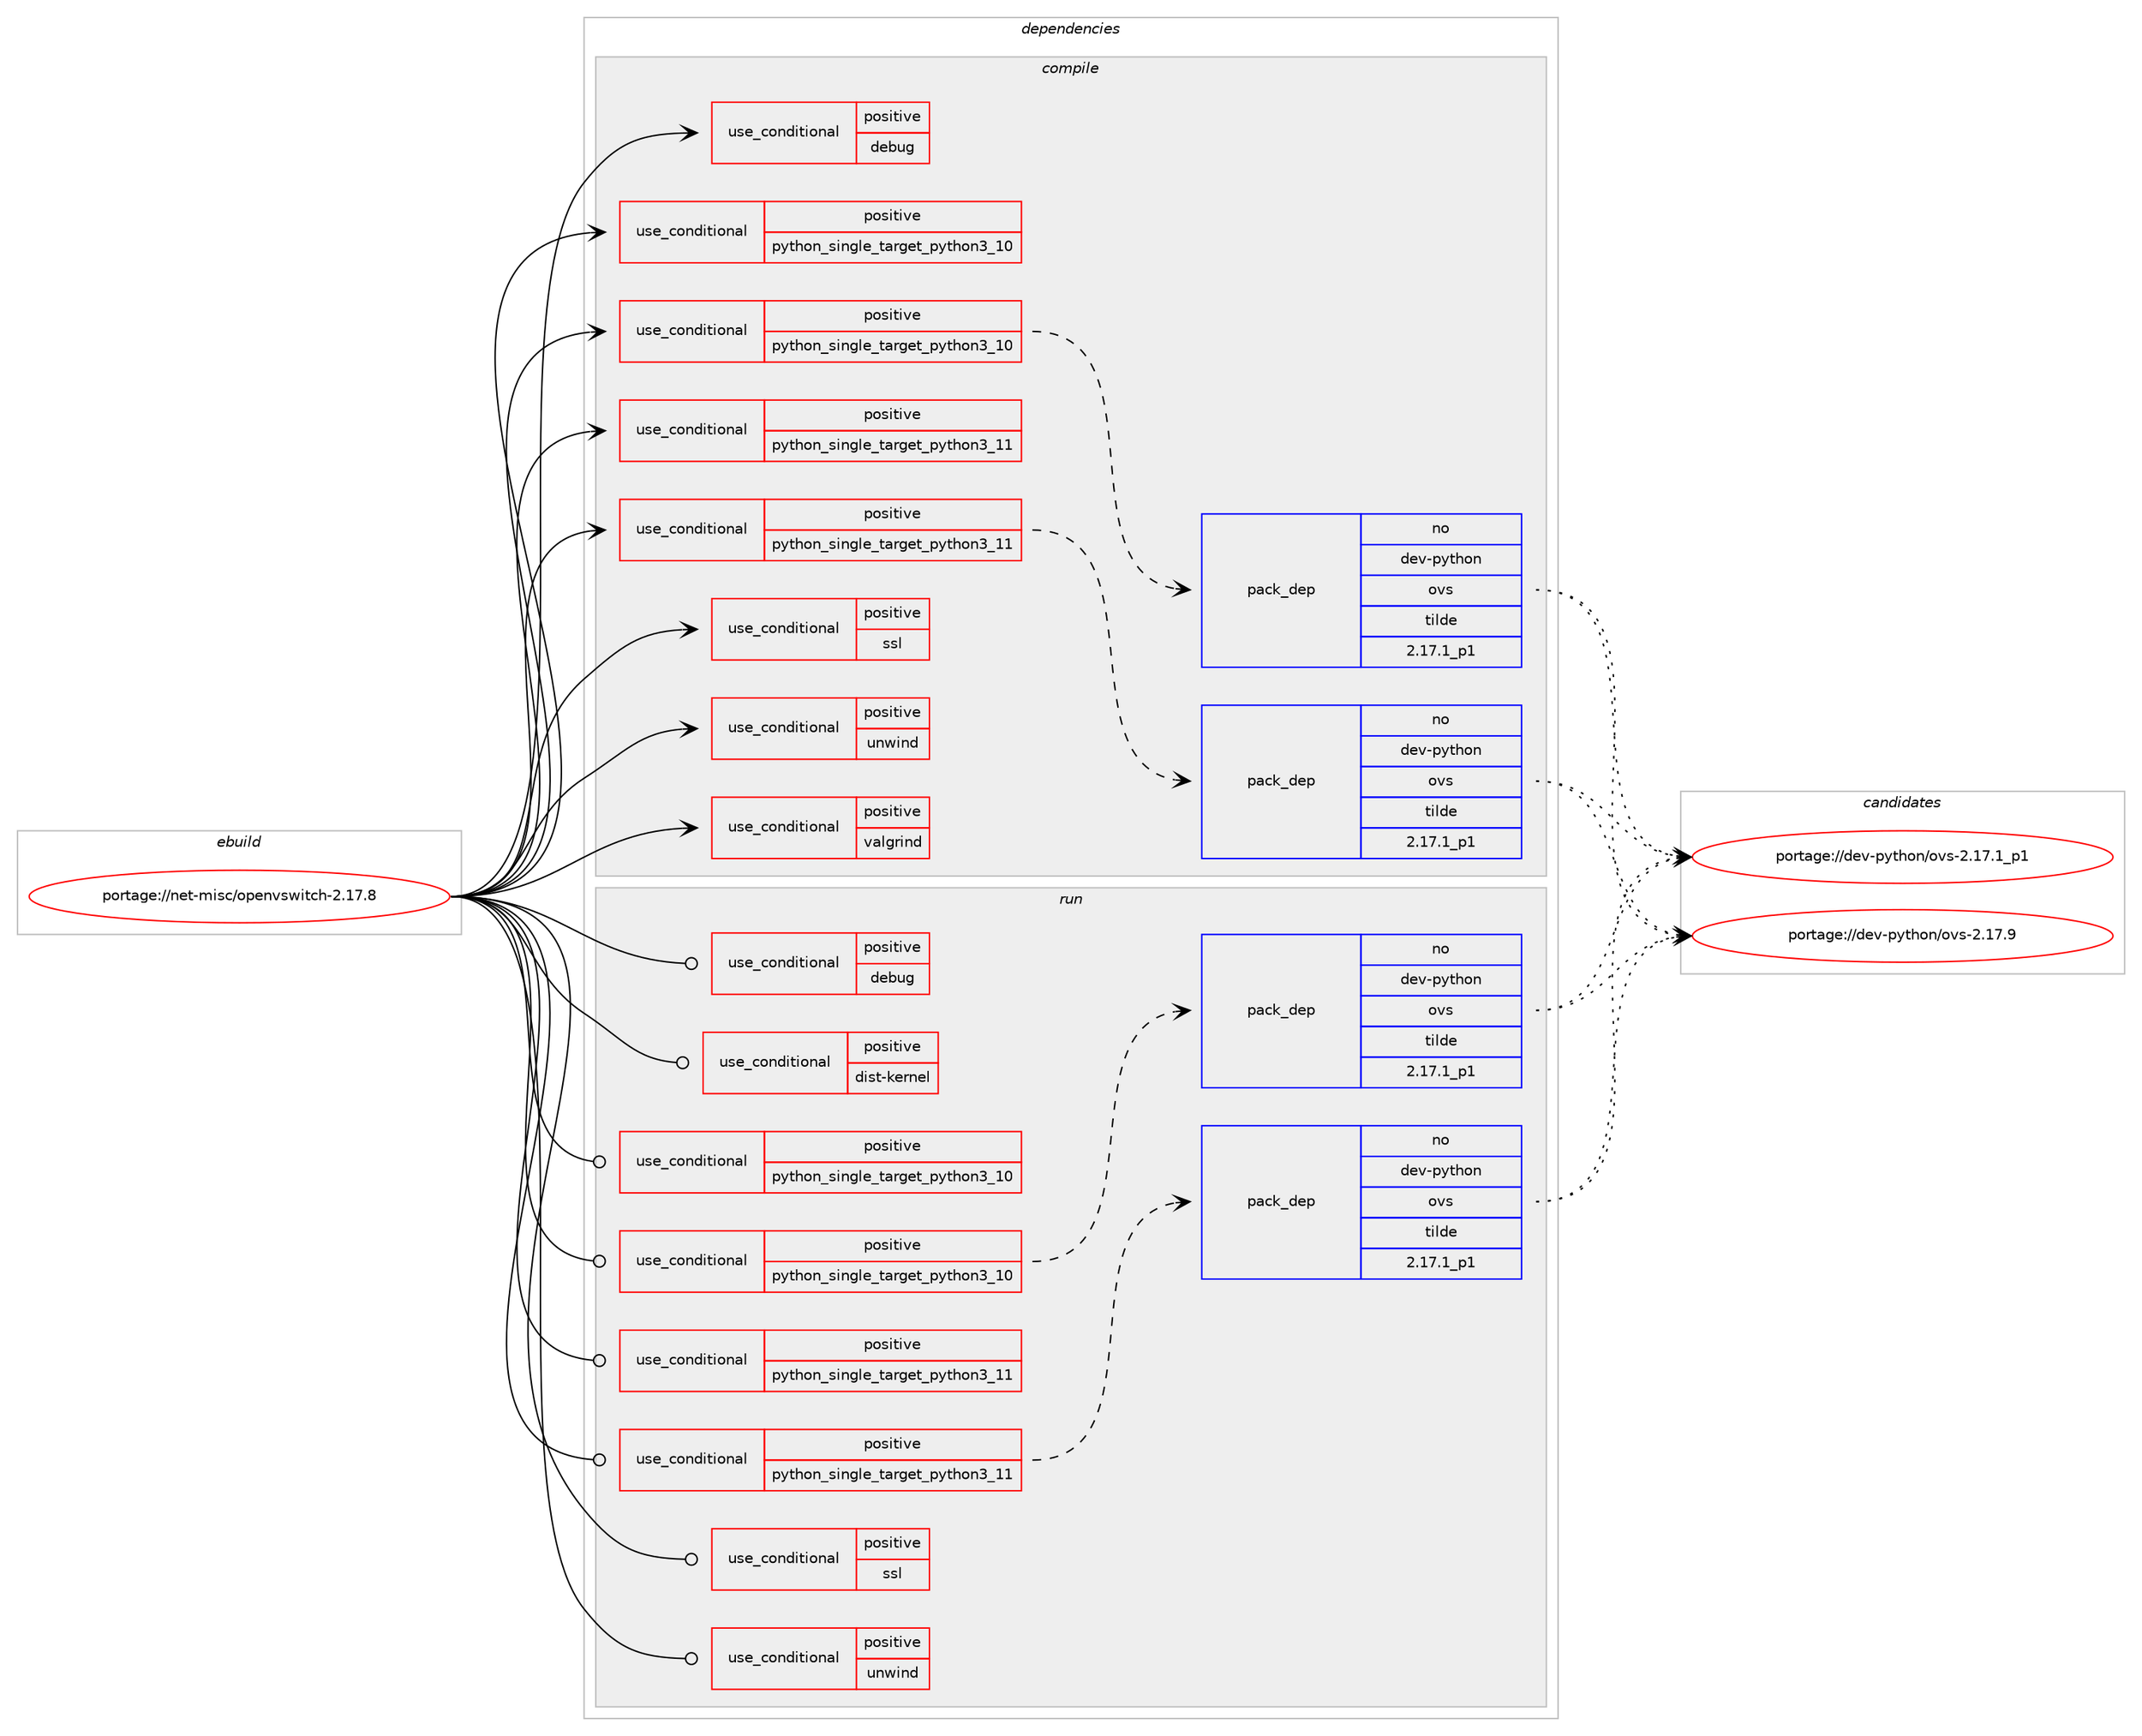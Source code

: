 digraph prolog {

# *************
# Graph options
# *************

newrank=true;
concentrate=true;
compound=true;
graph [rankdir=LR,fontname=Helvetica,fontsize=10,ranksep=1.5];#, ranksep=2.5, nodesep=0.2];
edge  [arrowhead=vee];
node  [fontname=Helvetica,fontsize=10];

# **********
# The ebuild
# **********

subgraph cluster_leftcol {
color=gray;
rank=same;
label=<<i>ebuild</i>>;
id [label="portage://net-misc/openvswitch-2.17.8", color=red, width=4, href="../net-misc/openvswitch-2.17.8.svg"];
}

# ****************
# The dependencies
# ****************

subgraph cluster_midcol {
color=gray;
label=<<i>dependencies</i>>;
subgraph cluster_compile {
fillcolor="#eeeeee";
style=filled;
label=<<i>compile</i>>;
subgraph cond96118 {
dependency189982 [label=<<TABLE BORDER="0" CELLBORDER="1" CELLSPACING="0" CELLPADDING="4"><TR><TD ROWSPAN="3" CELLPADDING="10">use_conditional</TD></TR><TR><TD>positive</TD></TR><TR><TD>debug</TD></TR></TABLE>>, shape=none, color=red];
# *** BEGIN UNKNOWN DEPENDENCY TYPE (TODO) ***
# dependency189982 -> package_dependency(portage://net-misc/openvswitch-2.17.8,install,no,dev-lang,perl,none,[,,],[],[])
# *** END UNKNOWN DEPENDENCY TYPE (TODO) ***

}
id:e -> dependency189982:w [weight=20,style="solid",arrowhead="vee"];
subgraph cond96119 {
dependency189983 [label=<<TABLE BORDER="0" CELLBORDER="1" CELLSPACING="0" CELLPADDING="4"><TR><TD ROWSPAN="3" CELLPADDING="10">use_conditional</TD></TR><TR><TD>positive</TD></TR><TR><TD>python_single_target_python3_10</TD></TR></TABLE>>, shape=none, color=red];
# *** BEGIN UNKNOWN DEPENDENCY TYPE (TODO) ***
# dependency189983 -> package_dependency(portage://net-misc/openvswitch-2.17.8,install,no,dev-lang,python,none,[,,],[slot(3.10)],[])
# *** END UNKNOWN DEPENDENCY TYPE (TODO) ***

}
id:e -> dependency189983:w [weight=20,style="solid",arrowhead="vee"];
subgraph cond96120 {
dependency189984 [label=<<TABLE BORDER="0" CELLBORDER="1" CELLSPACING="0" CELLPADDING="4"><TR><TD ROWSPAN="3" CELLPADDING="10">use_conditional</TD></TR><TR><TD>positive</TD></TR><TR><TD>python_single_target_python3_10</TD></TR></TABLE>>, shape=none, color=red];
subgraph pack91236 {
dependency189985 [label=<<TABLE BORDER="0" CELLBORDER="1" CELLSPACING="0" CELLPADDING="4" WIDTH="220"><TR><TD ROWSPAN="6" CELLPADDING="30">pack_dep</TD></TR><TR><TD WIDTH="110">no</TD></TR><TR><TD>dev-python</TD></TR><TR><TD>ovs</TD></TR><TR><TD>tilde</TD></TR><TR><TD>2.17.1_p1</TD></TR></TABLE>>, shape=none, color=blue];
}
dependency189984:e -> dependency189985:w [weight=20,style="dashed",arrowhead="vee"];
# *** BEGIN UNKNOWN DEPENDENCY TYPE (TODO) ***
# dependency189984 -> package_dependency(portage://net-misc/openvswitch-2.17.8,install,no,dev-python,twisted,none,[,,],[],[use(enable(python_targets_python3_10),negative)])
# *** END UNKNOWN DEPENDENCY TYPE (TODO) ***

# *** BEGIN UNKNOWN DEPENDENCY TYPE (TODO) ***
# dependency189984 -> package_dependency(portage://net-misc/openvswitch-2.17.8,install,no,dev-python,zope-interface,none,[,,],[],[use(enable(python_targets_python3_10),negative)])
# *** END UNKNOWN DEPENDENCY TYPE (TODO) ***

}
id:e -> dependency189984:w [weight=20,style="solid",arrowhead="vee"];
subgraph cond96121 {
dependency189986 [label=<<TABLE BORDER="0" CELLBORDER="1" CELLSPACING="0" CELLPADDING="4"><TR><TD ROWSPAN="3" CELLPADDING="10">use_conditional</TD></TR><TR><TD>positive</TD></TR><TR><TD>python_single_target_python3_11</TD></TR></TABLE>>, shape=none, color=red];
# *** BEGIN UNKNOWN DEPENDENCY TYPE (TODO) ***
# dependency189986 -> package_dependency(portage://net-misc/openvswitch-2.17.8,install,no,dev-lang,python,none,[,,],[slot(3.11)],[])
# *** END UNKNOWN DEPENDENCY TYPE (TODO) ***

}
id:e -> dependency189986:w [weight=20,style="solid",arrowhead="vee"];
subgraph cond96122 {
dependency189987 [label=<<TABLE BORDER="0" CELLBORDER="1" CELLSPACING="0" CELLPADDING="4"><TR><TD ROWSPAN="3" CELLPADDING="10">use_conditional</TD></TR><TR><TD>positive</TD></TR><TR><TD>python_single_target_python3_11</TD></TR></TABLE>>, shape=none, color=red];
subgraph pack91237 {
dependency189988 [label=<<TABLE BORDER="0" CELLBORDER="1" CELLSPACING="0" CELLPADDING="4" WIDTH="220"><TR><TD ROWSPAN="6" CELLPADDING="30">pack_dep</TD></TR><TR><TD WIDTH="110">no</TD></TR><TR><TD>dev-python</TD></TR><TR><TD>ovs</TD></TR><TR><TD>tilde</TD></TR><TR><TD>2.17.1_p1</TD></TR></TABLE>>, shape=none, color=blue];
}
dependency189987:e -> dependency189988:w [weight=20,style="dashed",arrowhead="vee"];
# *** BEGIN UNKNOWN DEPENDENCY TYPE (TODO) ***
# dependency189987 -> package_dependency(portage://net-misc/openvswitch-2.17.8,install,no,dev-python,twisted,none,[,,],[],[use(enable(python_targets_python3_11),negative)])
# *** END UNKNOWN DEPENDENCY TYPE (TODO) ***

# *** BEGIN UNKNOWN DEPENDENCY TYPE (TODO) ***
# dependency189987 -> package_dependency(portage://net-misc/openvswitch-2.17.8,install,no,dev-python,zope-interface,none,[,,],[],[use(enable(python_targets_python3_11),negative)])
# *** END UNKNOWN DEPENDENCY TYPE (TODO) ***

}
id:e -> dependency189987:w [weight=20,style="solid",arrowhead="vee"];
subgraph cond96123 {
dependency189989 [label=<<TABLE BORDER="0" CELLBORDER="1" CELLSPACING="0" CELLPADDING="4"><TR><TD ROWSPAN="3" CELLPADDING="10">use_conditional</TD></TR><TR><TD>positive</TD></TR><TR><TD>ssl</TD></TR></TABLE>>, shape=none, color=red];
# *** BEGIN UNKNOWN DEPENDENCY TYPE (TODO) ***
# dependency189989 -> package_dependency(portage://net-misc/openvswitch-2.17.8,install,no,dev-libs,openssl,none,[,,],any_same_slot,[])
# *** END UNKNOWN DEPENDENCY TYPE (TODO) ***

}
id:e -> dependency189989:w [weight=20,style="solid",arrowhead="vee"];
subgraph cond96124 {
dependency189990 [label=<<TABLE BORDER="0" CELLBORDER="1" CELLSPACING="0" CELLPADDING="4"><TR><TD ROWSPAN="3" CELLPADDING="10">use_conditional</TD></TR><TR><TD>positive</TD></TR><TR><TD>unwind</TD></TR></TABLE>>, shape=none, color=red];
# *** BEGIN UNKNOWN DEPENDENCY TYPE (TODO) ***
# dependency189990 -> package_dependency(portage://net-misc/openvswitch-2.17.8,install,no,sys-libs,libunwind,none,[,,],any_same_slot,[])
# *** END UNKNOWN DEPENDENCY TYPE (TODO) ***

}
id:e -> dependency189990:w [weight=20,style="solid",arrowhead="vee"];
subgraph cond96125 {
dependency189991 [label=<<TABLE BORDER="0" CELLBORDER="1" CELLSPACING="0" CELLPADDING="4"><TR><TD ROWSPAN="3" CELLPADDING="10">use_conditional</TD></TR><TR><TD>positive</TD></TR><TR><TD>valgrind</TD></TR></TABLE>>, shape=none, color=red];
# *** BEGIN UNKNOWN DEPENDENCY TYPE (TODO) ***
# dependency189991 -> package_dependency(portage://net-misc/openvswitch-2.17.8,install,no,dev-debug,valgrind,none,[,,],[],[])
# *** END UNKNOWN DEPENDENCY TYPE (TODO) ***

}
id:e -> dependency189991:w [weight=20,style="solid",arrowhead="vee"];
# *** BEGIN UNKNOWN DEPENDENCY TYPE (TODO) ***
# id -> package_dependency(portage://net-misc/openvswitch-2.17.8,install,no,sys-apps,util-linux,none,[,,],[],[use(enable(caps),none)])
# *** END UNKNOWN DEPENDENCY TYPE (TODO) ***

# *** BEGIN UNKNOWN DEPENDENCY TYPE (TODO) ***
# id -> package_dependency(portage://net-misc/openvswitch-2.17.8,install,no,virtual,linux-sources,none,[,,],[],[])
# *** END UNKNOWN DEPENDENCY TYPE (TODO) ***

}
subgraph cluster_compileandrun {
fillcolor="#eeeeee";
style=filled;
label=<<i>compile and run</i>>;
}
subgraph cluster_run {
fillcolor="#eeeeee";
style=filled;
label=<<i>run</i>>;
subgraph cond96126 {
dependency189992 [label=<<TABLE BORDER="0" CELLBORDER="1" CELLSPACING="0" CELLPADDING="4"><TR><TD ROWSPAN="3" CELLPADDING="10">use_conditional</TD></TR><TR><TD>positive</TD></TR><TR><TD>debug</TD></TR></TABLE>>, shape=none, color=red];
# *** BEGIN UNKNOWN DEPENDENCY TYPE (TODO) ***
# dependency189992 -> package_dependency(portage://net-misc/openvswitch-2.17.8,run,no,dev-lang,perl,none,[,,],[],[])
# *** END UNKNOWN DEPENDENCY TYPE (TODO) ***

}
id:e -> dependency189992:w [weight=20,style="solid",arrowhead="odot"];
subgraph cond96127 {
dependency189993 [label=<<TABLE BORDER="0" CELLBORDER="1" CELLSPACING="0" CELLPADDING="4"><TR><TD ROWSPAN="3" CELLPADDING="10">use_conditional</TD></TR><TR><TD>positive</TD></TR><TR><TD>dist-kernel</TD></TR></TABLE>>, shape=none, color=red];
# *** BEGIN UNKNOWN DEPENDENCY TYPE (TODO) ***
# dependency189993 -> package_dependency(portage://net-misc/openvswitch-2.17.8,run,no,virtual,dist-kernel,none,[,,],any_same_slot,[])
# *** END UNKNOWN DEPENDENCY TYPE (TODO) ***

}
id:e -> dependency189993:w [weight=20,style="solid",arrowhead="odot"];
subgraph cond96128 {
dependency189994 [label=<<TABLE BORDER="0" CELLBORDER="1" CELLSPACING="0" CELLPADDING="4"><TR><TD ROWSPAN="3" CELLPADDING="10">use_conditional</TD></TR><TR><TD>positive</TD></TR><TR><TD>python_single_target_python3_10</TD></TR></TABLE>>, shape=none, color=red];
# *** BEGIN UNKNOWN DEPENDENCY TYPE (TODO) ***
# dependency189994 -> package_dependency(portage://net-misc/openvswitch-2.17.8,run,no,dev-lang,python,none,[,,],[slot(3.10)],[])
# *** END UNKNOWN DEPENDENCY TYPE (TODO) ***

}
id:e -> dependency189994:w [weight=20,style="solid",arrowhead="odot"];
subgraph cond96129 {
dependency189995 [label=<<TABLE BORDER="0" CELLBORDER="1" CELLSPACING="0" CELLPADDING="4"><TR><TD ROWSPAN="3" CELLPADDING="10">use_conditional</TD></TR><TR><TD>positive</TD></TR><TR><TD>python_single_target_python3_10</TD></TR></TABLE>>, shape=none, color=red];
subgraph pack91238 {
dependency189996 [label=<<TABLE BORDER="0" CELLBORDER="1" CELLSPACING="0" CELLPADDING="4" WIDTH="220"><TR><TD ROWSPAN="6" CELLPADDING="30">pack_dep</TD></TR><TR><TD WIDTH="110">no</TD></TR><TR><TD>dev-python</TD></TR><TR><TD>ovs</TD></TR><TR><TD>tilde</TD></TR><TR><TD>2.17.1_p1</TD></TR></TABLE>>, shape=none, color=blue];
}
dependency189995:e -> dependency189996:w [weight=20,style="dashed",arrowhead="vee"];
# *** BEGIN UNKNOWN DEPENDENCY TYPE (TODO) ***
# dependency189995 -> package_dependency(portage://net-misc/openvswitch-2.17.8,run,no,dev-python,twisted,none,[,,],[],[use(enable(python_targets_python3_10),negative)])
# *** END UNKNOWN DEPENDENCY TYPE (TODO) ***

# *** BEGIN UNKNOWN DEPENDENCY TYPE (TODO) ***
# dependency189995 -> package_dependency(portage://net-misc/openvswitch-2.17.8,run,no,dev-python,zope-interface,none,[,,],[],[use(enable(python_targets_python3_10),negative)])
# *** END UNKNOWN DEPENDENCY TYPE (TODO) ***

}
id:e -> dependency189995:w [weight=20,style="solid",arrowhead="odot"];
subgraph cond96130 {
dependency189997 [label=<<TABLE BORDER="0" CELLBORDER="1" CELLSPACING="0" CELLPADDING="4"><TR><TD ROWSPAN="3" CELLPADDING="10">use_conditional</TD></TR><TR><TD>positive</TD></TR><TR><TD>python_single_target_python3_11</TD></TR></TABLE>>, shape=none, color=red];
# *** BEGIN UNKNOWN DEPENDENCY TYPE (TODO) ***
# dependency189997 -> package_dependency(portage://net-misc/openvswitch-2.17.8,run,no,dev-lang,python,none,[,,],[slot(3.11)],[])
# *** END UNKNOWN DEPENDENCY TYPE (TODO) ***

}
id:e -> dependency189997:w [weight=20,style="solid",arrowhead="odot"];
subgraph cond96131 {
dependency189998 [label=<<TABLE BORDER="0" CELLBORDER="1" CELLSPACING="0" CELLPADDING="4"><TR><TD ROWSPAN="3" CELLPADDING="10">use_conditional</TD></TR><TR><TD>positive</TD></TR><TR><TD>python_single_target_python3_11</TD></TR></TABLE>>, shape=none, color=red];
subgraph pack91239 {
dependency189999 [label=<<TABLE BORDER="0" CELLBORDER="1" CELLSPACING="0" CELLPADDING="4" WIDTH="220"><TR><TD ROWSPAN="6" CELLPADDING="30">pack_dep</TD></TR><TR><TD WIDTH="110">no</TD></TR><TR><TD>dev-python</TD></TR><TR><TD>ovs</TD></TR><TR><TD>tilde</TD></TR><TR><TD>2.17.1_p1</TD></TR></TABLE>>, shape=none, color=blue];
}
dependency189998:e -> dependency189999:w [weight=20,style="dashed",arrowhead="vee"];
# *** BEGIN UNKNOWN DEPENDENCY TYPE (TODO) ***
# dependency189998 -> package_dependency(portage://net-misc/openvswitch-2.17.8,run,no,dev-python,twisted,none,[,,],[],[use(enable(python_targets_python3_11),negative)])
# *** END UNKNOWN DEPENDENCY TYPE (TODO) ***

# *** BEGIN UNKNOWN DEPENDENCY TYPE (TODO) ***
# dependency189998 -> package_dependency(portage://net-misc/openvswitch-2.17.8,run,no,dev-python,zope-interface,none,[,,],[],[use(enable(python_targets_python3_11),negative)])
# *** END UNKNOWN DEPENDENCY TYPE (TODO) ***

}
id:e -> dependency189998:w [weight=20,style="solid",arrowhead="odot"];
subgraph cond96132 {
dependency190000 [label=<<TABLE BORDER="0" CELLBORDER="1" CELLSPACING="0" CELLPADDING="4"><TR><TD ROWSPAN="3" CELLPADDING="10">use_conditional</TD></TR><TR><TD>positive</TD></TR><TR><TD>ssl</TD></TR></TABLE>>, shape=none, color=red];
# *** BEGIN UNKNOWN DEPENDENCY TYPE (TODO) ***
# dependency190000 -> package_dependency(portage://net-misc/openvswitch-2.17.8,run,no,dev-libs,openssl,none,[,,],any_same_slot,[])
# *** END UNKNOWN DEPENDENCY TYPE (TODO) ***

}
id:e -> dependency190000:w [weight=20,style="solid",arrowhead="odot"];
subgraph cond96133 {
dependency190001 [label=<<TABLE BORDER="0" CELLBORDER="1" CELLSPACING="0" CELLPADDING="4"><TR><TD ROWSPAN="3" CELLPADDING="10">use_conditional</TD></TR><TR><TD>positive</TD></TR><TR><TD>unwind</TD></TR></TABLE>>, shape=none, color=red];
# *** BEGIN UNKNOWN DEPENDENCY TYPE (TODO) ***
# dependency190001 -> package_dependency(portage://net-misc/openvswitch-2.17.8,run,no,sys-libs,libunwind,none,[,,],any_same_slot,[])
# *** END UNKNOWN DEPENDENCY TYPE (TODO) ***

}
id:e -> dependency190001:w [weight=20,style="solid",arrowhead="odot"];
# *** BEGIN UNKNOWN DEPENDENCY TYPE (TODO) ***
# id -> package_dependency(portage://net-misc/openvswitch-2.17.8,run,no,sys-apps,kmod,none,[,,],[],[use(enable(tools),none)])
# *** END UNKNOWN DEPENDENCY TYPE (TODO) ***

# *** BEGIN UNKNOWN DEPENDENCY TYPE (TODO) ***
# id -> package_dependency(portage://net-misc/openvswitch-2.17.8,run,no,virtual,tmpfiles,none,[,,],[],[])
# *** END UNKNOWN DEPENDENCY TYPE (TODO) ***

}
}

# **************
# The candidates
# **************

subgraph cluster_choices {
rank=same;
color=gray;
label=<<i>candidates</i>>;

subgraph choice91236 {
color=black;
nodesep=1;
choice1001011184511212111610411111047111118115455046495546499511249 [label="portage://dev-python/ovs-2.17.1_p1", color=red, width=4,href="../dev-python/ovs-2.17.1_p1.svg"];
choice100101118451121211161041111104711111811545504649554657 [label="portage://dev-python/ovs-2.17.9", color=red, width=4,href="../dev-python/ovs-2.17.9.svg"];
dependency189985:e -> choice1001011184511212111610411111047111118115455046495546499511249:w [style=dotted,weight="100"];
dependency189985:e -> choice100101118451121211161041111104711111811545504649554657:w [style=dotted,weight="100"];
}
subgraph choice91237 {
color=black;
nodesep=1;
choice1001011184511212111610411111047111118115455046495546499511249 [label="portage://dev-python/ovs-2.17.1_p1", color=red, width=4,href="../dev-python/ovs-2.17.1_p1.svg"];
choice100101118451121211161041111104711111811545504649554657 [label="portage://dev-python/ovs-2.17.9", color=red, width=4,href="../dev-python/ovs-2.17.9.svg"];
dependency189988:e -> choice1001011184511212111610411111047111118115455046495546499511249:w [style=dotted,weight="100"];
dependency189988:e -> choice100101118451121211161041111104711111811545504649554657:w [style=dotted,weight="100"];
}
subgraph choice91238 {
color=black;
nodesep=1;
choice1001011184511212111610411111047111118115455046495546499511249 [label="portage://dev-python/ovs-2.17.1_p1", color=red, width=4,href="../dev-python/ovs-2.17.1_p1.svg"];
choice100101118451121211161041111104711111811545504649554657 [label="portage://dev-python/ovs-2.17.9", color=red, width=4,href="../dev-python/ovs-2.17.9.svg"];
dependency189996:e -> choice1001011184511212111610411111047111118115455046495546499511249:w [style=dotted,weight="100"];
dependency189996:e -> choice100101118451121211161041111104711111811545504649554657:w [style=dotted,weight="100"];
}
subgraph choice91239 {
color=black;
nodesep=1;
choice1001011184511212111610411111047111118115455046495546499511249 [label="portage://dev-python/ovs-2.17.1_p1", color=red, width=4,href="../dev-python/ovs-2.17.1_p1.svg"];
choice100101118451121211161041111104711111811545504649554657 [label="portage://dev-python/ovs-2.17.9", color=red, width=4,href="../dev-python/ovs-2.17.9.svg"];
dependency189999:e -> choice1001011184511212111610411111047111118115455046495546499511249:w [style=dotted,weight="100"];
dependency189999:e -> choice100101118451121211161041111104711111811545504649554657:w [style=dotted,weight="100"];
}
}

}
